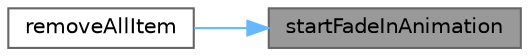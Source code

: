 digraph "startFadeInAnimation"
{
 // LATEX_PDF_SIZE
  bgcolor="transparent";
  edge [fontname=Helvetica,fontsize=10,labelfontname=Helvetica,labelfontsize=10];
  node [fontname=Helvetica,fontsize=10,shape=box,height=0.2,width=0.4];
  rankdir="RL";
  Node1 [id="Node000001",label="startFadeInAnimation",height=0.2,width=0.4,color="gray40", fillcolor="grey60", style="filled", fontcolor="black",tooltip="启动淡入动画"];
  Node1 -> Node2 [id="edge1_Node000001_Node000002",dir="back",color="steelblue1",style="solid",tooltip=" "];
  Node2 [id="Node000002",label="removeAllItem",height=0.2,width=0.4,color="grey40", fillcolor="white", style="filled",URL="$class_chat_view.html#ae5c0d53816415eb4b4358228b330a113",tooltip="删除所有聊天项"];
}
